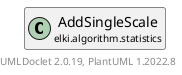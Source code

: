 @startuml
    remove .*\.(Instance|Par|Parameterizer|Factory)$
    set namespaceSeparator none
    hide empty fields
    hide empty methods

    class "<size:14>AddSingleScale.Par\n<size:10>elki.algorithm.statistics" as elki.algorithm.statistics.AddSingleScale.Par [[AddSingleScale.Par.html]] {
        {static} +MINMAX_ID: OptionID
        ~minmax: double[]
        +configure(Parameterization): void
        +make(): AddSingleScale
    }

    interface "<size:14>Parameterizer\n<size:10>elki.utilities.optionhandling" as elki.utilities.optionhandling.Parameterizer [[../../utilities/optionhandling/Parameterizer.html]] {
        {abstract} +make(): Object
    }
    class "<size:14>AddSingleScale\n<size:10>elki.algorithm.statistics" as elki.algorithm.statistics.AddSingleScale [[AddSingleScale.html]]

    elki.utilities.optionhandling.Parameterizer <|.. elki.algorithm.statistics.AddSingleScale.Par
    elki.algorithm.statistics.AddSingleScale +-- elki.algorithm.statistics.AddSingleScale.Par

    center footer UMLDoclet 2.0.19, PlantUML 1.2022.8
@enduml
